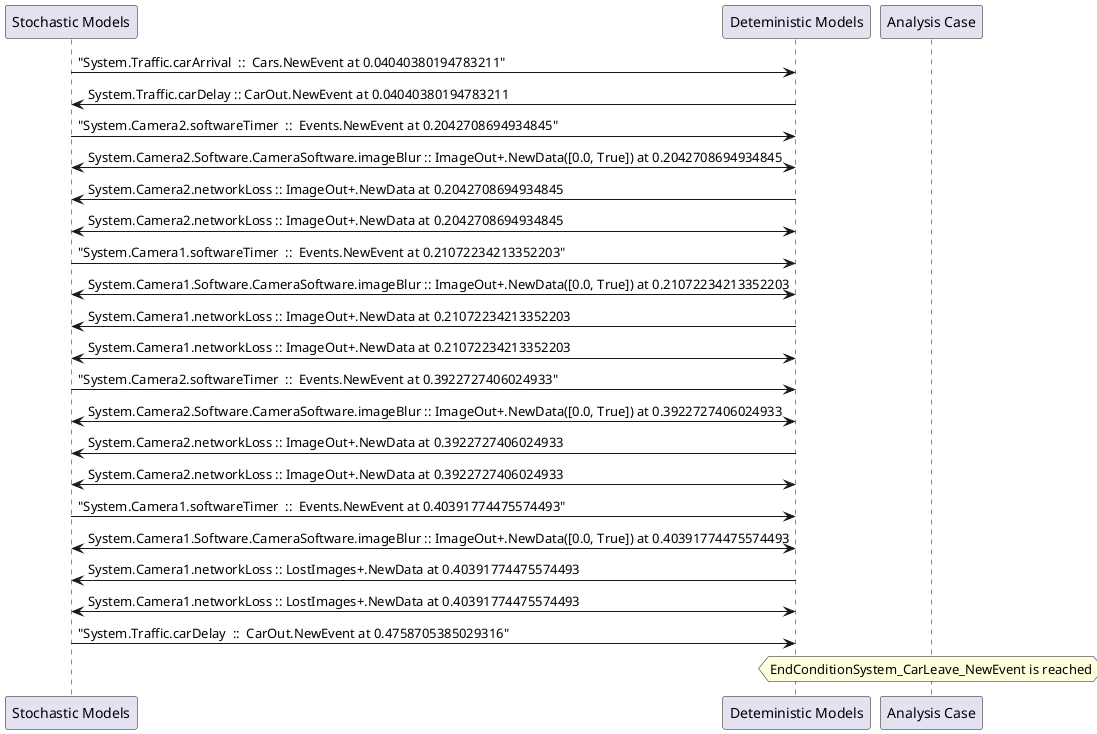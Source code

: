 
	@startuml
	participant "Stochastic Models" as stochmodel
	participant "Deteministic Models" as detmodel
	participant "Analysis Case" as analysis
	{6308_stop} stochmodel -> detmodel : "System.Traffic.carArrival  ::  Cars.NewEvent at 0.04040380194783211"
{6312_start} detmodel -> stochmodel : System.Traffic.carDelay :: CarOut.NewEvent at 0.04040380194783211
{6293_stop} stochmodel -> detmodel : "System.Camera2.softwareTimer  ::  Events.NewEvent at 0.2042708694934845"
detmodel <-> stochmodel : System.Camera2.Software.CameraSoftware.imageBlur :: ImageOut+.NewData([0.0, True]) at 0.2042708694934845
detmodel -> stochmodel : System.Camera2.networkLoss :: ImageOut+.NewData at 0.2042708694934845
detmodel <-> stochmodel : System.Camera2.networkLoss :: ImageOut+.NewData at 0.2042708694934845
{6277_stop} stochmodel -> detmodel : "System.Camera1.softwareTimer  ::  Events.NewEvent at 0.21072234213352203"
detmodel <-> stochmodel : System.Camera1.Software.CameraSoftware.imageBlur :: ImageOut+.NewData([0.0, True]) at 0.21072234213352203
detmodel -> stochmodel : System.Camera1.networkLoss :: ImageOut+.NewData at 0.21072234213352203
detmodel <-> stochmodel : System.Camera1.networkLoss :: ImageOut+.NewData at 0.21072234213352203
{6294_stop} stochmodel -> detmodel : "System.Camera2.softwareTimer  ::  Events.NewEvent at 0.3922727406024933"
detmodel <-> stochmodel : System.Camera2.Software.CameraSoftware.imageBlur :: ImageOut+.NewData([0.0, True]) at 0.3922727406024933
detmodel -> stochmodel : System.Camera2.networkLoss :: ImageOut+.NewData at 0.3922727406024933
detmodel <-> stochmodel : System.Camera2.networkLoss :: ImageOut+.NewData at 0.3922727406024933
{6278_stop} stochmodel -> detmodel : "System.Camera1.softwareTimer  ::  Events.NewEvent at 0.40391774475574493"
detmodel <-> stochmodel : System.Camera1.Software.CameraSoftware.imageBlur :: ImageOut+.NewData([0.0, True]) at 0.40391774475574493
detmodel -> stochmodel : System.Camera1.networkLoss :: LostImages+.NewData at 0.40391774475574493
detmodel <-> stochmodel : System.Camera1.networkLoss :: LostImages+.NewData at 0.40391774475574493
{6312_stop} stochmodel -> detmodel : "System.Traffic.carDelay  ::  CarOut.NewEvent at 0.4758705385029316"
{6312_start} <-> {6312_stop} : delay
hnote over analysis 
EndConditionSystem_CarLeave_NewEvent is reached
endnote
@enduml